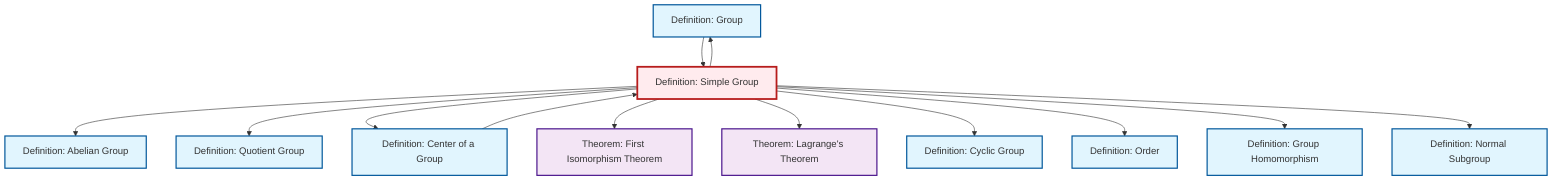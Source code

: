 graph TD
    classDef definition fill:#e1f5fe,stroke:#01579b,stroke-width:2px
    classDef theorem fill:#f3e5f5,stroke:#4a148c,stroke-width:2px
    classDef axiom fill:#fff3e0,stroke:#e65100,stroke-width:2px
    classDef example fill:#e8f5e9,stroke:#1b5e20,stroke-width:2px
    classDef current fill:#ffebee,stroke:#b71c1c,stroke-width:3px
    thm-first-isomorphism["Theorem: First Isomorphism Theorem"]:::theorem
    def-abelian-group["Definition: Abelian Group"]:::definition
    def-group["Definition: Group"]:::definition
    def-homomorphism["Definition: Group Homomorphism"]:::definition
    def-quotient-group["Definition: Quotient Group"]:::definition
    def-normal-subgroup["Definition: Normal Subgroup"]:::definition
    thm-lagrange["Theorem: Lagrange's Theorem"]:::theorem
    def-center-of-group["Definition: Center of a Group"]:::definition
    def-simple-group["Definition: Simple Group"]:::definition
    def-order["Definition: Order"]:::definition
    def-cyclic-group["Definition: Cyclic Group"]:::definition
    def-simple-group --> def-abelian-group
    def-center-of-group --> def-simple-group
    def-simple-group --> def-quotient-group
    def-simple-group --> def-center-of-group
    def-simple-group --> def-group
    def-simple-group --> thm-first-isomorphism
    def-simple-group --> thm-lagrange
    def-simple-group --> def-cyclic-group
    def-group --> def-simple-group
    def-simple-group --> def-order
    def-simple-group --> def-homomorphism
    def-simple-group --> def-normal-subgroup
    class def-simple-group current